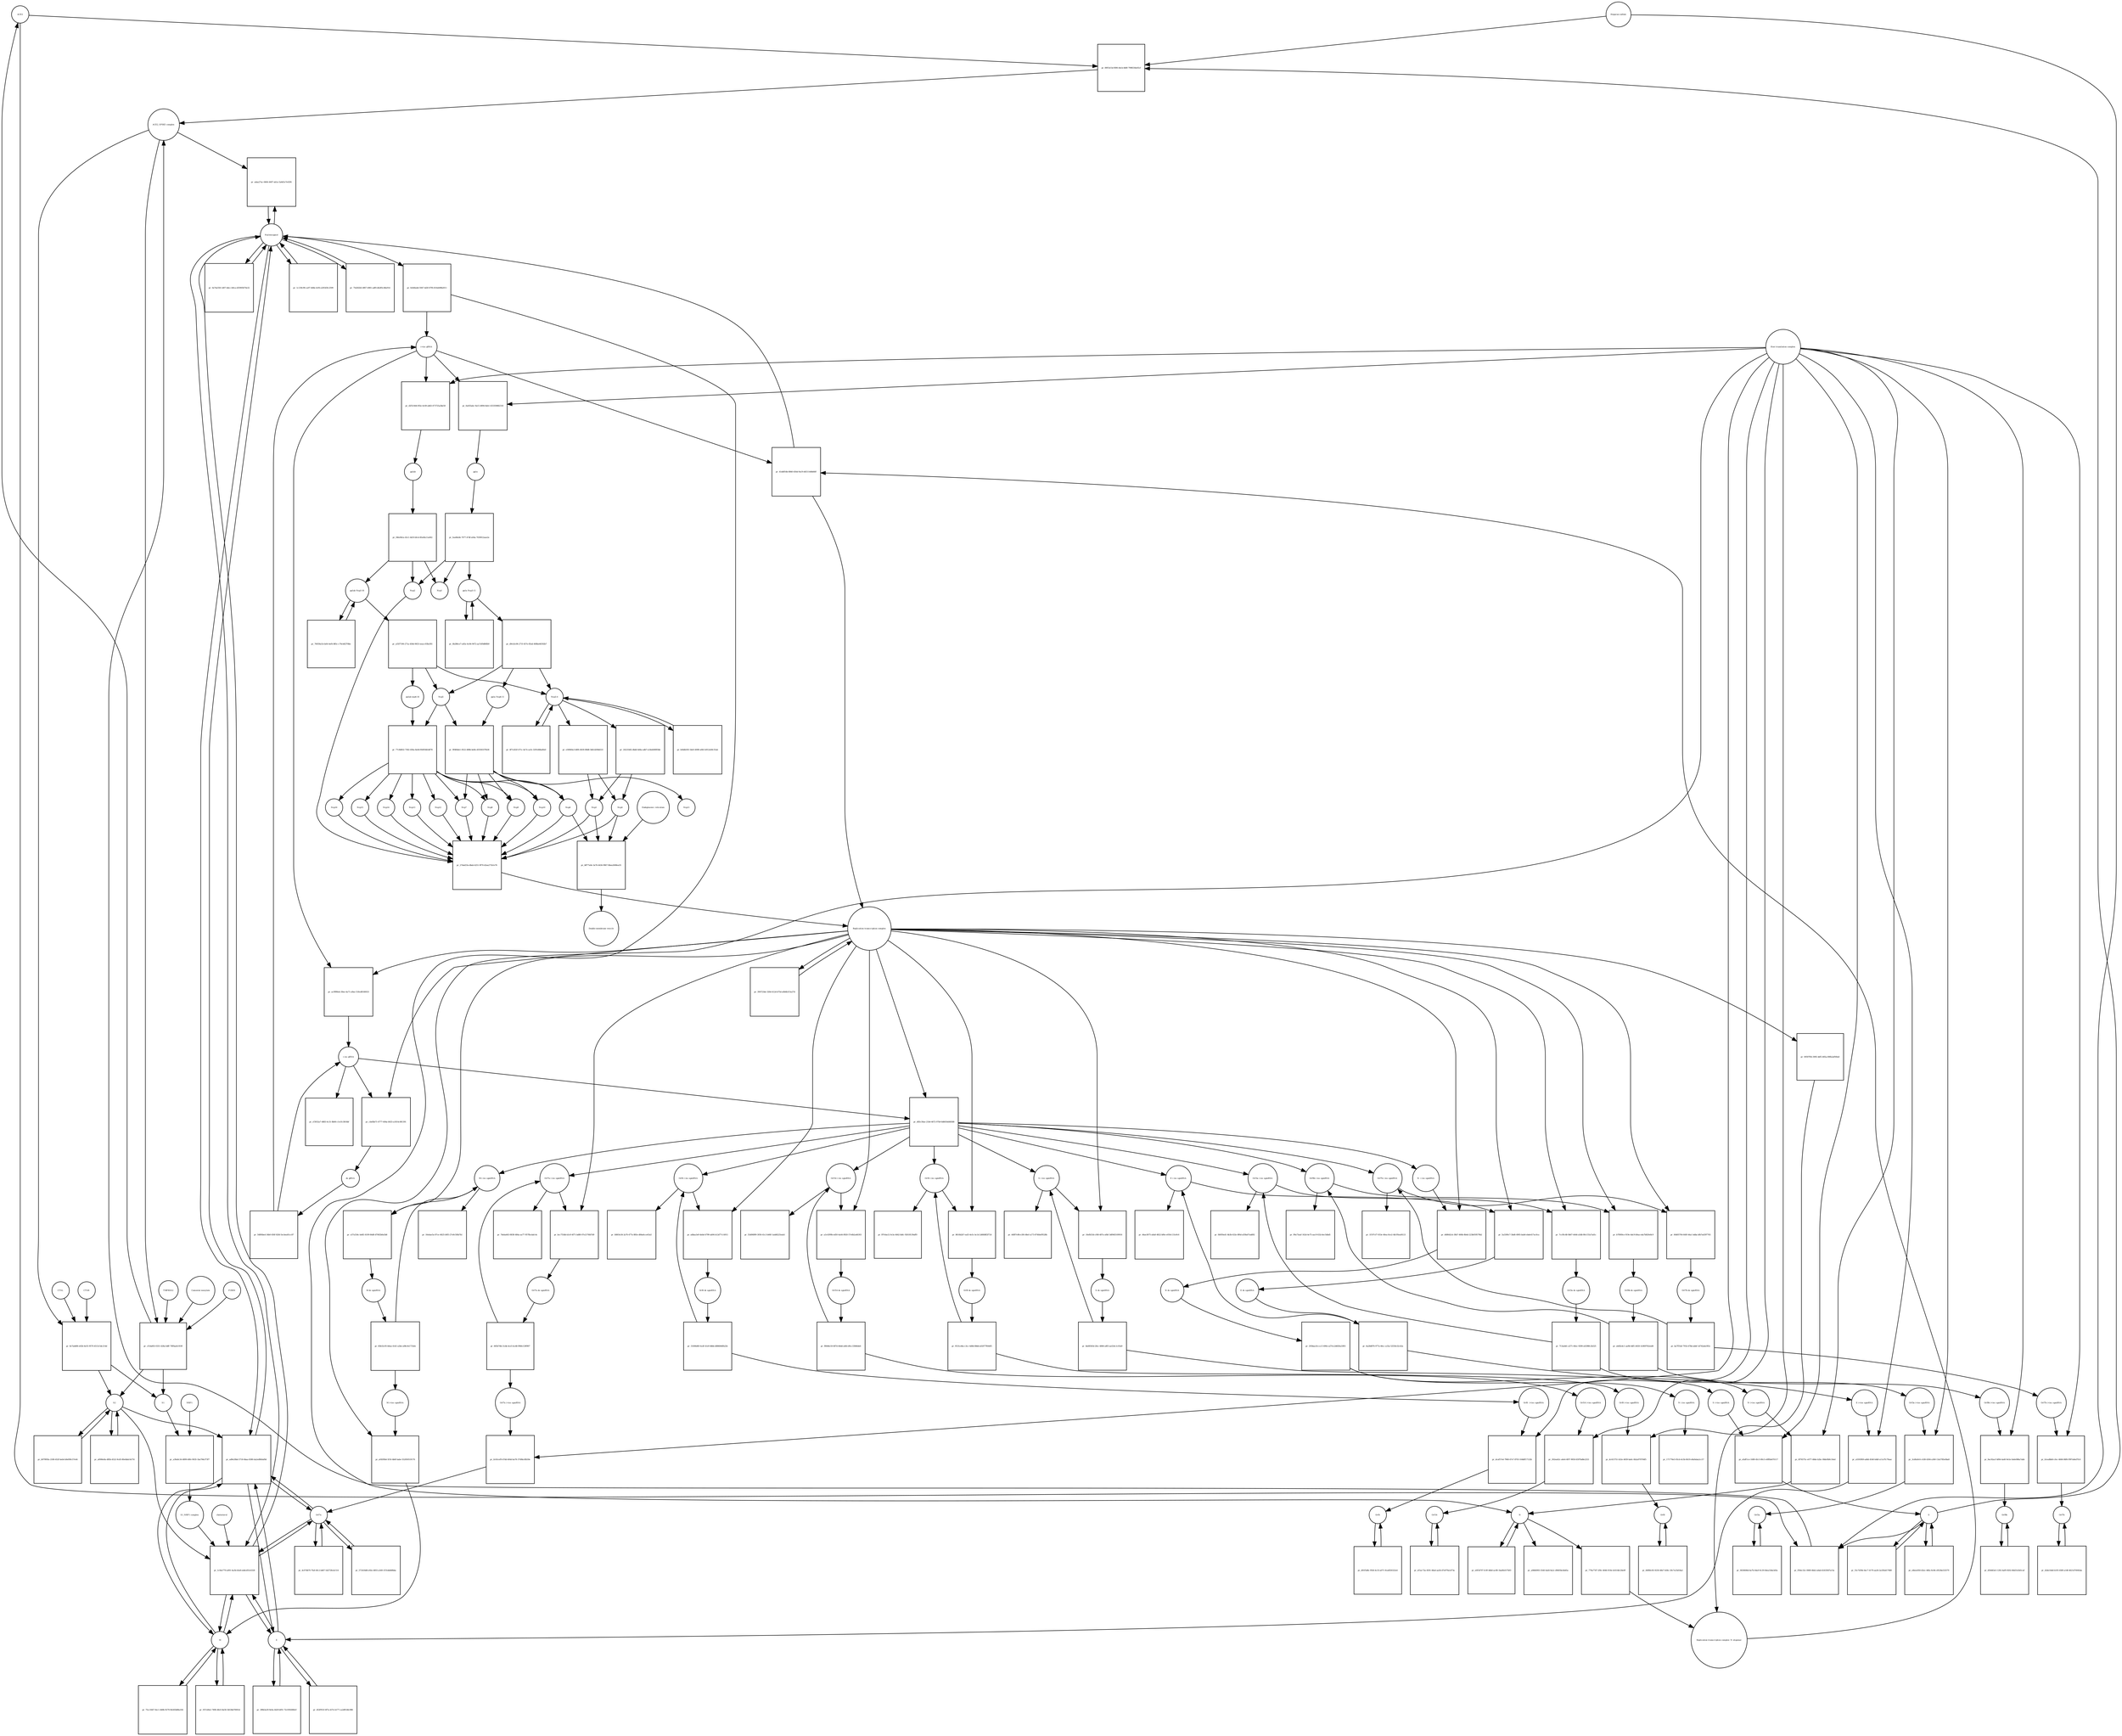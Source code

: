 strict digraph  {
ACE2 [annotation="", bipartite=0, cls=macromolecule, fontsize=4, label=ACE2, shape=circle];
"pr_89f1b15d-f690-44cb-8d0f-7998336e65cf" [annotation="", bipartite=1, cls=process, fontsize=4, label="pr_89f1b15d-f690-44cb-8d0f-7998336e65cf", shape=square];
"ACE2_SPIKE complex" [annotation="", bipartite=0, cls=complex, fontsize=4, label="ACE2_SPIKE complex", shape=circle];
"Heparan sulfate" [annotation="urn_miriam_obo.chebi_CHEBI%3A28815", bipartite=0, cls="simple chemical", fontsize=4, label="Heparan sulfate", shape=circle];
S [annotation=urn_miriam_uniprot_P0DTC2, bipartite=0, cls=macromolecule, fontsize=4, label=S, shape=circle];
Nucleocapsid [annotation="urn_miriam_obo.go_GO%3A0019013", bipartite=0, cls=complex, fontsize=4, label=Nucleocapsid, shape=circle];
"pr_adaa27ac-6464-4407-ab1a-5a6d1e7e43f4" [annotation="", bipartite=1, cls=process, fontsize=4, label="pr_adaa27ac-6464-4407-ab1a-5a6d1e7e43f4", shape=square];
"pr_6e7add06-e02b-4e55-9570-4513c5dc214d" [annotation="", bipartite=1, cls=process, fontsize=4, label="pr_6e7add06-e02b-4e55-9570-4513c5dc214d", shape=square];
S2 [annotation=urn_miriam_interpro_IPR002552, bipartite=0, cls=macromolecule, fontsize=4, label=S2, shape=circle];
CTSB [annotation="", bipartite=0, cls=macromolecule, fontsize=4, label=CTSB, shape=circle];
CTSL [annotation="", bipartite=0, cls=macromolecule, fontsize=4, label=CTSL, shape=circle];
S1 [annotation=urn_miriam_interpro_IPR002551, bipartite=0, cls=macromolecule, fontsize=4, label=S1, shape=circle];
"pr_f59ec32c-0069-4bb2-a0ab-62433fd7a15a" [annotation="", bipartite=1, cls=process, fontsize=4, label="pr_f59ec32c-0069-4bb2-a0ab-62433fd7a15a", shape=square];
"pr_1c9ee770-a091-4a3b-b5e8-eddcd55c6328" [annotation="", bipartite=1, cls=process, fontsize=4, label="pr_1c9ee770-a091-4a3b-b5e8-eddcd55c6328", shape=square];
cholesterol [annotation="urn_miriam_obo.chebi_CHEBI%3A16113", bipartite=0, cls="simple chemical", fontsize=4, label=cholesterol, shape=circle];
"S1_NRP1 complex" [annotation="", bipartite=0, cls=complex, fontsize=4, label="S1_NRP1 complex", shape=circle];
E [annotation=urn_miriam_uniprot_P0DTC4, bipartite=0, cls=macromolecule, fontsize=4, label=E, shape=circle];
M [annotation=urn_miriam_uniprot_P0DTC5, bipartite=0, cls=macromolecule, fontsize=4, label=M, shape=circle];
Orf7a [annotation=urn_miriam_uniprot_P0DTC7, bipartite=0, cls=macromolecule, fontsize=4, label=Orf7a, shape=circle];
"pr_fe646a4d-5947-4d3f-87f6-810eb98b2011" [annotation="", bipartite=1, cls=process, fontsize=4, label="pr_fe646a4d-5947-4d3f-87f6-810eb98b2011", shape=square];
"(+)ss gRNA" [annotation=urn_miriam_refseq_NC_045512, bipartite=0, cls="nucleic acid feature", fontsize=4, label="(+)ss gRNA", shape=circle];
N [annotation=urn_miriam_uniprot_P0DTC9, bipartite=0, cls="macromolecule multimer", fontsize=4, label=N, shape=circle];
"pr_1c139c99-ca97-468e-b1f6-e20545fc2599" [annotation="", bipartite=1, cls=process, fontsize=4, label="pr_1c139c99-ca97-468e-b1f6-e20545fc2599", shape=square];
"pr_75d262b5-8f67-4981-adf0-db285c48a914" [annotation="", bipartite=1, cls=process, fontsize=4, label="pr_75d262b5-8f67-4981-adf0-db285c48a914", shape=square];
"pr_a9666993-5540-4afd-9a2c-d9405bcbb45a" [annotation="", bipartite=1, cls=process, fontsize=4, label="pr_a9666993-5540-4afd-9a2c-d9405bcbb45a", shape=square];
"pr_e0f34707-fc9f-44b0-ac89-1ba0fe017b93" [annotation="", bipartite=1, cls=process, fontsize=4, label="pr_e0f34707-fc9f-44b0-ac89-1ba0fe017b93", shape=square];
"N (+)ss sgmRNA" [annotation=urn_miriam_ncbigene_43740575, bipartite=0, cls="nucleic acid feature", fontsize=4, label="N (+)ss sgmRNA", shape=circle];
"pr_0f76575c-e077-48de-b2bc-08de9b9c16ed" [annotation="", bipartite=1, cls=process, fontsize=4, label="pr_0f76575c-e077-48de-b2bc-08de9b9c16ed", shape=square];
"Host translation complex" [annotation="urn_miriam_obo.go_GO%3A0070992", bipartite=0, cls=complex, fontsize=4, label="Host translation complex", shape=circle];
"pr_0a74a558-1d07-4dcc-b9ca-d35905670e32" [annotation="", bipartite=1, cls=process, fontsize=4, label="pr_0a74a558-1d07-4dcc-b9ca-d35905670e32", shape=square];
"pr_cf1daf63-0331-428a-b4ff-70f9aa0c919f" [annotation="", bipartite=1, cls=process, fontsize=4, label="pr_cf1daf63-0331-428a-b4ff-70f9aa0c919f", shape=square];
FURIN [annotation="", bipartite=0, cls=macromolecule, fontsize=4, label=FURIN, shape=circle];
TMPRSS2 [annotation="", bipartite=0, cls=macromolecule, fontsize=4, label=TMPRSS2, shape=circle];
"Camostat mesylate" [annotation="urn_miriam_pubchem.compound_2536", bipartite=0, cls="simple chemical", fontsize=4, label="Camostat mesylate", shape=circle];
"pr_b97995fa-2180-452f-beb4-b0ef69c57e44" [annotation="", bipartite=1, cls=process, fontsize=4, label="pr_b97995fa-2180-452f-beb4-b0ef69c57e44", shape=square];
"Replication transcription complex_N oligomer" [annotation="", bipartite=0, cls=complex, fontsize=4, label="Replication transcription complex_N oligomer", shape=circle];
"pr_41dd054b-8840-456d-9a19-d4511448d40f" [annotation="", bipartite=1, cls=process, fontsize=4, label="pr_41dd054b-8840-456d-9a19-d4511448d40f", shape=square];
"Replication transcription complex" [annotation="", bipartite=0, cls=complex, fontsize=4, label="Replication transcription complex", shape=circle];
"pr_ad9e20bd-3718-4baa-8380-da2ed9b0af8d" [annotation="", bipartite=1, cls=process, fontsize=4, label="pr_ad9e20bd-3718-4baa-8380-da2ed9b0af8d", shape=square];
"pr_af006e8a-d85b-4522-9cd5-80e4bdc0cf7d" [annotation="", bipartite=1, cls=process, fontsize=4, label="pr_af006e8a-d85b-4522-9cd5-80e4bdc0cf7d", shape=square];
"pp1a Nsp3-11" [annotation=urn_miriam_uniprot_P0DTC1, bipartite=0, cls=macromolecule, fontsize=4, label="pp1a Nsp3-11", shape=circle];
"pr_d9cb3c96-271f-457e-85ed-408be46592b7" [annotation="", bipartite=1, cls=process, fontsize=4, label="pr_d9cb3c96-271f-457e-85ed-408be46592b7", shape=square];
"pp1a Nsp6-11" [annotation=urn_miriam_uniprot_P0DTC1, bipartite=0, cls=macromolecule, fontsize=4, label="pp1a Nsp6-11", shape=circle];
"Nsp3-4" [annotation="urn_miriam_ncbiprotein_YP_009725299|urn_miriam_ncbiprotein_YP_009725300", bipartite=0, cls=macromolecule, fontsize=4, label="Nsp3-4", shape=circle];
Nsp5 [annotation=urn_miriam_ncbiprotein_YP_009725301, bipartite=0, cls="macromolecule multimer", fontsize=4, label=Nsp5, shape=circle];
"Endoplasmic reticulum" [annotation="urn_miriam_obo.go_GO%3A0005783", bipartite=0, cls=complex, fontsize=4, label="Endoplasmic reticulum", shape=circle];
"pr_bff77a0e-3a76-4434-9967-8bea2608ea55" [annotation="", bipartite=1, cls=process, fontsize=4, label="pr_bff77a0e-3a76-4434-9967-8bea2608ea55", shape=square];
"Double-membrane vesicle" [annotation="urn_miriam_obo.go_GO%3A0039718", bipartite=0, cls=complex, fontsize=4, label="Double-membrane vesicle", shape=circle];
Nsp4 [annotation=urn_miriam_ncbiprotein_YP_009725300, bipartite=0, cls=macromolecule, fontsize=4, label=Nsp4, shape=circle];
Nsp3 [annotation=urn_miriam_ncbiprotein_YP_009725299, bipartite=0, cls=macromolecule, fontsize=4, label=Nsp3, shape=circle];
Nsp6 [annotation=urn_miriam_ncbiprotein_YP_009725302, bipartite=0, cls=macromolecule, fontsize=4, label=Nsp6, shape=circle];
"pr_6b286ce7-a45e-4c84-9472-aa7ef0d86fb9" [annotation="", bipartite=1, cls=process, fontsize=4, label="pr_6b286ce7-a45e-4c84-9472-aa7ef0d86fb9", shape=square];
"pr_b44db303-5de0-4008-a0b5-b912eb9c55ab" [annotation="", bipartite=1, cls=process, fontsize=4, label="pr_b44db303-5de0-4008-a0b5-b912eb9c55ab", shape=square];
"pp1ab Nsp3-16" [annotation=urn_miriam_uniprot_P0DTD1, bipartite=0, cls=macromolecule, fontsize=4, label="pp1ab Nsp3-16", shape=circle];
"pr_76059a1b-fa64-4ef4-885c-c76cb827f4bc" [annotation="", bipartite=1, cls=process, fontsize=4, label="pr_76059a1b-fa64-4ef4-885c-c76cb827f4bc", shape=square];
"pr_a55f7196-271a-436d-9653-eeacc93bcf81" [annotation="", bipartite=1, cls=process, fontsize=4, label="pr_a55f7196-271a-436d-9653-eeacc93bcf81", shape=square];
"pp1ab nsp6-16" [annotation=urn_miriam_uniprot_P0DTD1, bipartite=0, cls=macromolecule, fontsize=4, label="pp1ab nsp6-16", shape=circle];
"pr_75cc5647-0ec1-4b9b-9279-0b345b88a104" [annotation="", bipartite=1, cls=process, fontsize=4, label="pr_75cc5647-0ec1-4b9b-9279-0b345b88a104", shape=square];
"pr_3f8b3e29-9e0a-4429-bf01-72c059280b1f" [annotation="", bipartite=1, cls=process, fontsize=4, label="pr_3f8b3e29-9e0a-4429-bf01-72c059280b1f", shape=square];
"pr_e8eee050-d2ec-46fa-9c84-c8528a532579" [annotation="", bipartite=1, cls=process, fontsize=4, label="pr_e8eee050-d2ec-46fa-9c84-c8528a532579", shape=square];
"pr_f47cb9e2-7496-48c0-8a58-3b53bb70001d" [annotation="", bipartite=1, cls=process, fontsize=4, label="pr_f47cb9e2-7496-48c0-8a58-3b53bb70001d", shape=square];
"pr_d52f951f-6f7a-437e-b177-ca2d9146c986" [annotation="", bipartite=1, cls=process, fontsize=4, label="pr_d52f951f-6f7a-437e-b177-ca2d9146c986", shape=square];
"pr_55c7d39e-6ec7-4170-aa26-2a33fa617680" [annotation="", bipartite=1, cls=process, fontsize=4, label="pr_55c7d39e-6ec7-4170-aa26-2a33fa617680", shape=square];
"pr_4c07db70-7fa9-4fc2-b467-5d2728cdc514" [annotation="", bipartite=1, cls=process, fontsize=4, label="pr_4c07db70-7fa9-4fc2-b467-5d2728cdc514", shape=square];
Orf6 [annotation=urn_miriam_uniprot_P0DTC6, bipartite=0, cls=macromolecule, fontsize=4, label=Orf6, shape=circle];
"pr_d91f5d8c-f926-4c33-a071-9ca6f26322e4" [annotation="", bipartite=1, cls=process, fontsize=4, label="pr_d91f5d8c-f926-4c33-a071-9ca6f26322e4", shape=square];
Orf3a [annotation=urn_miriam_uniprot_P0DTC3, bipartite=0, cls=macromolecule, fontsize=4, label=Orf3a, shape=circle];
"pr_0630606d-6a7b-44a9-9c29-64ea33da3d3a" [annotation="", bipartite=1, cls=process, fontsize=4, label="pr_0630606d-6a7b-44a9-9c29-64ea33da3d3a", shape=square];
Orf8 [annotation=urn_miriam_uniprot_P0DTC8, bipartite=0, cls=macromolecule, fontsize=4, label=Orf8, shape=circle];
"pr_66f80c83-9230-48e7-b58c-29c7e25d18a2" [annotation="", bipartite=1, cls=process, fontsize=4, label="pr_66f80c83-9230-48e7-b58c-29c7e25d18a2", shape=square];
Orf9b [annotation=urn_miriam_uniprot_P0DTD2, bipartite=0, cls=macromolecule, fontsize=4, label=Orf9b, shape=circle];
"pr_d50d43e5-1292-4af9-9202-86d31d3d1caf" [annotation="", bipartite=1, cls=process, fontsize=4, label="pr_d50d43e5-1292-4af9-9202-86d31d3d1caf", shape=square];
Orf14 [annotation=urn_miriam_uniprot_P0DTD3, bipartite=0, cls=macromolecule, fontsize=4, label=Orf14, shape=circle];
"pr_ef1ac72a-4591-48a4-aa56-d7e979a1d73a" [annotation="", bipartite=1, cls=process, fontsize=4, label="pr_ef1ac72a-4591-48a4-aa56-d7e979a1d73a", shape=square];
Orf7b [annotation=urn_miriam_uniprot_P0DTD8, bipartite=0, cls=macromolecule, fontsize=4, label=Orf7b, shape=circle];
"pr_d2de16dd-b105-458f-a148-4621d74945da" [annotation="", bipartite=1, cls=process, fontsize=4, label="pr_d2de16dd-b105-458f-a148-4621d74945da", shape=square];
"pr_572418d8-e92e-4855-a549-1f31ddd48bba" [annotation="", bipartite=1, cls=process, fontsize=4, label="pr_572418d8-e92e-4855-a549-1f31ddd48bba", shape=square];
"M (+)ss sgmRNA" [annotation="", bipartite=0, cls="nucleic acid feature", fontsize=4, label="M (+)ss sgmRNA", shape=circle];
"pr_af45f0b4-5f16-4b6f-babe-552050519176" [annotation="", bipartite=1, cls=process, fontsize=4, label="pr_af45f0b4-5f16-4b6f-babe-552050519176", shape=square];
"E (+)ss sgmRNA" [annotation="", bipartite=0, cls="nucleic acid feature", fontsize=4, label="E (+)ss sgmRNA", shape=circle];
"pr_a5593f69-ad6d-4540-b4bf-a11a7fc79aac" [annotation="", bipartite=1, cls=process, fontsize=4, label="pr_a5593f69-ad6d-4540-b4bf-a11a7fc79aac", shape=square];
"S (+)ss sgmRNA" [annotation="", bipartite=0, cls="nucleic acid feature", fontsize=4, label="S (+)ss sgmRNA", shape=circle];
"pr_efaff1ce-1689-45c5-80c5-e0ffbb470117" [annotation="", bipartite=1, cls=process, fontsize=4, label="pr_efaff1ce-1689-45c5-80c5-e0ffbb470117", shape=square];
"Orf7a (+)ss sgmRNA" [annotation="", bipartite=0, cls="nucleic acid feature", fontsize=4, label="Orf7a (+)ss sgmRNA", shape=circle];
"pr_b145cef9-47dd-404d-ba78-3749bc6fb59e" [annotation="", bipartite=1, cls=process, fontsize=4, label="pr_b145cef9-47dd-404d-ba78-3749bc6fb59e", shape=square];
"Orf6  (+)ss sgmRNA" [annotation="", bipartite=0, cls="nucleic acid feature", fontsize=4, label="Orf6  (+)ss sgmRNA", shape=circle];
"pr_dcaf57e4-7968-47e7-8703-164bff17132b" [annotation="", bipartite=1, cls=process, fontsize=4, label="pr_dcaf57e4-7968-47e7-8703-164bff17132b", shape=square];
"Orf3a (+)ss sgmRNA" [annotation="", bipartite=0, cls="nucleic acid feature", fontsize=4, label="Orf3a (+)ss sgmRNA", shape=circle];
"pr_3cd0a9c6-c438-4304-a360-13a5785e0ba8" [annotation="", bipartite=1, cls=process, fontsize=4, label="pr_3cd0a9c6-c438-4304-a360-13a5785e0ba8", shape=square];
"Orf8 (+)ss sgmRNA" [annotation="", bipartite=0, cls="nucleic acid feature", fontsize=4, label="Orf8 (+)ss sgmRNA", shape=circle];
"pr_dc415751-b32e-4659-ba6c-6b2a970704f5" [annotation="", bipartite=1, cls=process, fontsize=4, label="pr_dc415751-b32e-4659-ba6c-6b2a970704f5", shape=square];
"Orf9b (+)ss sgmRNA" [annotation="", bipartite=0, cls="nucleic acid feature", fontsize=4, label="Orf9b (+)ss sgmRNA", shape=circle];
"pr_9ac92acf-bf84-4a40-9e5e-0a6e086a7abb" [annotation="", bipartite=1, cls=process, fontsize=4, label="pr_9ac92acf-bf84-4a40-9e5e-0a6e086a7abb", shape=square];
"Orf14 (+)ss sgmRNA" [annotation="", bipartite=0, cls="nucleic acid feature", fontsize=4, label="Orf14 (+)ss sgmRNA", shape=circle];
"pr_302ea62c-a6e4-4f07-9050-6597bd8e2253" [annotation="", bipartite=1, cls=process, fontsize=4, label="pr_302ea62c-a6e4-4f07-9050-6597bd8e2253", shape=square];
"Orf7b (+)ss sgmRNA" [annotation="", bipartite=0, cls="nucleic acid feature", fontsize=4, label="Orf7b (+)ss sgmRNA", shape=circle];
"pr_b1ea8bb0-cfec-4666-86f6-f997a8ed7fc6" [annotation="", bipartite=1, cls=process, fontsize=4, label="pr_b1ea8bb0-cfec-4666-86f6-f997a8ed7fc6", shape=square];
"(-)ss gRNA" [annotation=urn_miriam_refseq_NC_045512, bipartite=0, cls="nucleic acid feature", fontsize=4, label="(-)ss gRNA", shape=circle];
"pr_cf3032a7-4883-4c31-8b06-c1e1fc3816bf" [annotation="", bipartite=1, cls=process, fontsize=4, label="pr_cf3032a7-4883-4c31-8b06-c1e1fc3816bf", shape=square];
"pr_779a77d7-2f9c-4046-919e-b1614b126e9f" [annotation="", bipartite=1, cls=process, fontsize=4, label="pr_779a77d7-2f9c-4046-919e-b1614b126e9f", shape=square];
"pr_ac9996eb-30ee-4a71-a9ae-518cd8160033" [annotation="", bipartite=1, cls=process, fontsize=4, label="pr_ac9996eb-30ee-4a71-a9ae-518cd8160033", shape=square];
"M (-)ss sgmRNA" [annotation=urn_miriam_ncbigene_43740571, bipartite=0, cls="nucleic acid feature", fontsize=4, label="M (-)ss sgmRNA", shape=circle];
"pr_16ebae5a-87ce-4625-b9f3-27e9c5f4b7b1" [annotation="", bipartite=1, cls=process, fontsize=4, label="pr_16ebae5a-87ce-4625-b9f3-27e9c5f4b7b1", shape=square];
"E (-)ss sgmRNA" [annotation=urn_miriam_ncbigene_43740570, bipartite=0, cls="nucleic acid feature", fontsize=4, label="E (-)ss sgmRNA", shape=circle];
"pr_44ae3675-a8a8-4822-bf6e-e050c131e9c6" [annotation="", bipartite=1, cls=process, fontsize=4, label="pr_44ae3675-a8a8-4822-bf6e-e050c131e9c6", shape=square];
"S (-)ss sgmRNA" [annotation="", bipartite=0, cls="nucleic acid feature", fontsize=4, label="S (-)ss sgmRNA", shape=circle];
"pr_44f87e9b-e3f4-48ef-a173-874fdef9528b" [annotation="", bipartite=1, cls=process, fontsize=4, label="pr_44f87e9b-e3f4-48ef-a173-874fdef9528b", shape=square];
"Orf7a (-)ss sgmRNA" [annotation="", bipartite=0, cls="nucleic acid feature", fontsize=4, label="Orf7a (-)ss sgmRNA", shape=circle];
"pr_7deba463-8838-484a-aa77-957fbcdafc4c" [annotation="", bipartite=1, cls=process, fontsize=4, label="pr_7deba463-8838-484a-aa77-957fbcdafc4c", shape=square];
"Orf6 (-)ss sgmRNA" [annotation="", bipartite=0, cls="nucleic acid feature", fontsize=4, label="Orf6 (-)ss sgmRNA", shape=circle];
"pr_fd603e34-2a76-477a-885e-d84a6cce63a5" [annotation="", bipartite=1, cls=process, fontsize=4, label="pr_fd603e34-2a76-477a-885e-d84a6cce63a5", shape=square];
"Orf3a (-)ss sgmRNA" [annotation="", bipartite=0, cls="nucleic acid feature", fontsize=4, label="Orf3a (-)ss sgmRNA", shape=circle];
"pr_0b959a41-4b3b-432e-8f6d-af38a07add92" [annotation="", bipartite=1, cls=process, fontsize=4, label="pr_0b959a41-4b3b-432e-8f6d-af38a07add92", shape=square];
"Orf8 (-)ss sgmRNA" [annotation="", bipartite=0, cls="nucleic acid feature", fontsize=4, label="Orf8 (-)ss sgmRNA", shape=circle];
"pr_f97eba12-fe3a-4642-bbfc-92618139aff0" [annotation="", bipartite=1, cls=process, fontsize=4, label="pr_f97eba12-fe3a-4642-bbfc-92618139aff0", shape=square];
"Orf9b (-)ss sgmRNA" [annotation="", bipartite=0, cls="nucleic acid feature", fontsize=4, label="Orf9b (-)ss sgmRNA", shape=circle];
"pr_99a73aaf-162d-4e75-aac9-632c4ec5dbd5" [annotation="", bipartite=1, cls=process, fontsize=4, label="pr_99a73aaf-162d-4e75-aac9-632c4ec5dbd5", shape=square];
"Orf14 (-)ss sgmRNA" [annotation="", bipartite=0, cls="nucleic acid feature", fontsize=4, label="Orf14 (-)ss sgmRNA", shape=circle];
"pr_55d06899-3056-41c3-b66f-1add6225eab1" [annotation="", bipartite=1, cls=process, fontsize=4, label="pr_55d06899-3056-41c3-b66f-1add6225eab1", shape=square];
"Orf7b (-)ss sgmRNA" [annotation="", bipartite=0, cls="nucleic acid feature", fontsize=4, label="Orf7b (-)ss sgmRNA", shape=circle];
"pr_1f197cf7-053e-40ea-8ce2-4b195eaf4121" [annotation="", bipartite=1, cls=process, fontsize=4, label="pr_1f197cf7-053e-40ea-8ce2-4b195eaf4121", shape=square];
"pr_cbefbb71-6777-404a-b925-a1814c081391" [annotation="", bipartite=1, cls=process, fontsize=4, label="pr_cbefbb71-6777-404a-b925-a1814c081391", shape=square];
"ds gRNA" [annotation=urn_miriam_refseq_NC_045512, bipartite=0, cls="nucleic acid feature", fontsize=4, label="ds gRNA", shape=circle];
"pr_e37a534c-bd45-4109-84d8-d7f4f2b0a5b8" [annotation="", bipartite=1, cls=process, fontsize=4, label="pr_e37a534c-bd45-4109-84d8-d7f4f2b0a5b8", shape=square];
"M ds sgmRNA" [annotation="", bipartite=0, cls="nucleic acid feature", fontsize=4, label="M ds sgmRNA", shape=circle];
"pr_5a3300c7-3bd6-4905-bab6-ebde417ac0ca" [annotation="", bipartite=1, cls=process, fontsize=4, label="pr_5a3300c7-3bd6-4905-bab6-ebde417ac0ca", shape=square];
"E ds sgmRNA" [annotation="", bipartite=0, cls="nucleic acid feature", fontsize=4, label="E ds sgmRNA", shape=circle];
"pr_16efb53d-cf48-487a-a0bf-3d09d5169016" [annotation="", bipartite=1, cls=process, fontsize=4, label="pr_16efb53d-cf48-487a-a0bf-3d09d5169016", shape=square];
"S ds sgmRNA" [annotation="", bipartite=0, cls="nucleic acid feature", fontsize=4, label="S ds sgmRNA", shape=circle];
"pr_bcc755db-b3c9-4f71-bd80-07e2176fd7d9" [annotation="", bipartite=1, cls=process, fontsize=4, label="pr_bcc755db-b3c9-4f71-bd80-07e2176fd7d9", shape=square];
"Orf7a ds sgmRNA" [annotation="", bipartite=0, cls="nucleic acid feature", fontsize=4, label="Orf7a ds sgmRNA", shape=circle];
"pr_adbaa3e9-debd-4799-ab94-b12d77c14911" [annotation="", bipartite=1, cls=process, fontsize=4, label="pr_adbaa3e9-debd-4799-ab94-b12d77c14911", shape=square];
"Orf6 ds sgmRNA" [annotation="", bipartite=0, cls="nucleic acid feature", fontsize=4, label="Orf6 ds sgmRNA", shape=circle];
"pr_7ccf0c48-0b67-4444-a5db-80c155a7ad1c" [annotation="", bipartite=1, cls=process, fontsize=4, label="pr_7ccf0c48-0b67-4444-a5db-80c155a7ad1c", shape=square];
"Orf3a ds sgmRNA" [annotation="", bipartite=0, cls="nucleic acid feature", fontsize=4, label="Orf3a ds sgmRNA", shape=circle];
"pr_8616b2b7-eaf3-4e5c-bc1d-2d6fd8f2f724" [annotation="", bipartite=1, cls=process, fontsize=4, label="pr_8616b2b7-eaf3-4e5c-bc1d-2d6fd8f2f724", shape=square];
"Orf8 ds sgmRNA" [annotation="", bipartite=0, cls="nucleic acid feature", fontsize=4, label="Orf8 ds sgmRNA", shape=circle];
"pr_b7f069ce-919e-4dc9-b9aa-eda7b820e8c9" [annotation="", bipartite=1, cls=process, fontsize=4, label="pr_b7f069ce-919e-4dc9-b9aa-eda7b820e8c9", shape=square];
"Orf9b ds sgmRNA" [annotation="", bipartite=0, cls="nucleic acid feature", fontsize=4, label="Orf9b ds sgmRNA", shape=circle];
"pr_a3c4399b-ed50-4a44-8920-57e6b2a46303" [annotation="", bipartite=1, cls=process, fontsize=4, label="pr_a3c4399b-ed50-4a44-8920-57e6b2a46303", shape=square];
"Orf14 ds sgmRNA" [annotation="", bipartite=0, cls="nucleic acid feature", fontsize=4, label="Orf14 ds sgmRNA", shape=circle];
"pr_60d05704-640f-44a1-bdba-bfb7ad397765" [annotation="", bipartite=1, cls=process, fontsize=4, label="pr_60d05704-640f-44a1-bdba-bfb7ad397765", shape=square];
"Orf7b ds sgmRNA" [annotation="", bipartite=0, cls="nucleic acid feature", fontsize=4, label="Orf7b ds sgmRNA", shape=circle];
"pr_548f4bed-34b0-456f-82fd-5ecbea81cc87" [annotation="", bipartite=1, cls=process, fontsize=4, label="pr_548f4bed-34b0-456f-82fd-5ecbea81cc87", shape=square];
"pr_83b32c05-b6aa-41d1-a2be-a08c0e1733eb" [annotation="", bipartite=1, cls=process, fontsize=4, label="pr_83b32c05-b6aa-41d1-a2be-a08c0e1733eb", shape=square];
"pr_6a28d876-977a-46cc-a33a-5255fe32c42a" [annotation="", bipartite=1, cls=process, fontsize=4, label="pr_6a28d876-977a-46cc-a33a-5255fe32c42a", shape=square];
"pr_8a68545d-2fec-4866-a8f3-aa524c1c03a9" [annotation="", bipartite=1, cls=process, fontsize=4, label="pr_8a68545d-2fec-4866-a8f3-aa524c1c03a9", shape=square];
"pr_665b74fa-5cbb-4ce5-bc48-f96fe129f907" [annotation="", bipartite=1, cls=process, fontsize=4, label="pr_665b74fa-5cbb-4ce5-bc48-f96fe129f907", shape=square];
"pr_31606d60-4cdf-41e9-8dbb-d886846fb22b" [annotation="", bipartite=1, cls=process, fontsize=4, label="pr_31606d60-4cdf-41e9-8dbb-d886846fb22b", shape=square];
"pr_713aebfc-a571-40ec-9290-a0298fc2b325" [annotation="", bipartite=1, cls=process, fontsize=4, label="pr_713aebfc-a571-40ec-9290-a0298fc2b325", shape=square];
"pr_9531cd4a-c3cc-4d8d-88dd-a02077f644f5" [annotation="", bipartite=1, cls=process, fontsize=4, label="pr_9531cd4a-c3cc-4d8d-88dd-a02077f644f5", shape=square];
"pr_a6d5e4c1-aa9b-4df1-b920-3c869762eed0" [annotation="", bipartite=1, cls=process, fontsize=4, label="pr_a6d5e4c1-aa9b-4df1-b920-3c869762eed0", shape=square];
"pr_f8646e18-687d-46dd-a4fd-d9cc33846de6" [annotation="", bipartite=1, cls=process, fontsize=4, label="pr_f8646e18-687d-46dd-a4fd-d9cc33846de6", shape=square];
"pr_ba7f55af-791b-47bb-abbf-1d742abcf65c" [annotation="", bipartite=1, cls=process, fontsize=4, label="pr_ba7f55af-791b-47bb-abbf-1d742abcf65c", shape=square];
"N  (-)ss sgmRNA" [annotation=urn_miriam_ncbigene_43740575, bipartite=0, cls="nucleic acid feature", fontsize=4, label="N  (-)ss sgmRNA", shape=circle];
"pr_d480d2cb-36b7-466b-8b4d-223b059579b2" [annotation="", bipartite=1, cls=process, fontsize=4, label="pr_d480d2cb-36b7-466b-8b4d-223b059579b2", shape=square];
"N ds sgmRNA" [annotation="", bipartite=0, cls="nucleic acid feature", fontsize=4, label="N ds sgmRNA", shape=circle];
"pr_293baa1b-ccc5-490e-a27d-a3d63fa23f01" [annotation="", bipartite=1, cls=process, fontsize=4, label="pr_293baa1b-ccc5-490e-a27d-a3d63fa23f01", shape=square];
"N (-)ss sgmRNA" [annotation="", bipartite=0, cls="nucleic acid feature", fontsize=4, label="N (-)ss sgmRNA", shape=circle];
pp1ab [annotation=urn_miriam_uniprot_P0DTD1, bipartite=0, cls=macromolecule, fontsize=4, label=pp1ab, shape=circle];
"pr_f46e9b1a-43c1-4d19-bfcd-85e4fa11a062" [annotation="", bipartite=1, cls=process, fontsize=4, label="pr_f46e9b1a-43c1-4d19-bfcd-85e4fa11a062", shape=square];
Nsp2 [annotation=urn_miriam_ncbiprotein_YP_009725298, bipartite=0, cls=macromolecule, fontsize=4, label=Nsp2, shape=circle];
Nsp1 [annotation=urn_miriam_ncbiprotein_YP_009725297, bipartite=0, cls=macromolecule, fontsize=4, label=Nsp1, shape=circle];
pp1a [annotation=urn_miriam_uniprot_P0DTC1, bipartite=0, cls=macromolecule, fontsize=4, label=pp1a, shape=circle];
"pr_faa48a9e-7077-47df-a04a-7039912aae2e" [annotation="", bipartite=1, cls=process, fontsize=4, label="pr_faa48a9e-7077-47df-a04a-7039912aae2e", shape=square];
"pr_4f7cd32f-471c-4e7e-acfe-3291d48ad0e0" [annotation="", bipartite=1, cls=process, fontsize=4, label="pr_4f7cd32f-471c-4e7e-acfe-3291d48ad0e0", shape=square];
"pr_24221b82-dbdd-4d4a-adb7-e24eb06f85bb" [annotation="", bipartite=1, cls=process, fontsize=4, label="pr_24221b82-dbdd-4d4a-adb7-e24eb06f85bb", shape=square];
"pr_e50840a3-b8f4-4630-88d8-5db1d20bb533" [annotation="", bipartite=1, cls=process, fontsize=4, label="pr_e50840a3-b8f4-4630-88d8-5db1d20bb533", shape=square];
"pr_9f484de1-0522-486b-be8e-d5558337fb36" [annotation="", bipartite=1, cls=process, fontsize=4, label="pr_9f484de1-0522-486b-be8e-d5558337fb36", shape=square];
Nsp7 [annotation=urn_miriam_ncbiprotein_YP_009725303, bipartite=0, cls=macromolecule, fontsize=4, label=Nsp7, shape=circle];
Nsp8 [annotation=urn_miriam_ncbiprotein_YP_009725304, bipartite=0, cls=macromolecule, fontsize=4, label=Nsp8, shape=circle];
Nsp9 [annotation=urn_miriam_ncbiprotein_YP_009725305, bipartite=0, cls=macromolecule, fontsize=4, label=Nsp9, shape=circle];
Nsp10 [annotation=urn_miriam_ncbiprotein_YP_009725306, bipartite=0, cls=macromolecule, fontsize=4, label=Nsp10, shape=circle];
Nsp11 [annotation=urn_miriam_ncbiprotein_YP_009725312, bipartite=0, cls=macromolecule, fontsize=4, label=Nsp11, shape=circle];
"pr_77c8d832-7582-456a-8a0d-f64954b5df78" [annotation="", bipartite=1, cls=process, fontsize=4, label="pr_77c8d832-7582-456a-8a0d-f64954b5df78", shape=square];
Nsp13 [annotation=urn_miriam_ncbiprotein_YP_009725308, bipartite=0, cls=macromolecule, fontsize=4, label=Nsp13, shape=circle];
Nsp12 [annotation=urn_miriam_ncbiprotein_YP_009725307, bipartite=0, cls=macromolecule, fontsize=4, label=Nsp12, shape=circle];
Nsp16 [annotation=urn_miriam_ncbiprotein_YP_009725311, bipartite=0, cls=macromolecule, fontsize=4, label=Nsp16, shape=circle];
Nsp15 [annotation=urn_miriam_ncbiprotein_YP_009725310, bipartite=0, cls=macromolecule, fontsize=4, label=Nsp15, shape=circle];
Nsp14 [annotation=urn_miriam_ncbiprotein_YP_009725309, bipartite=0, cls=macromolecule, fontsize=4, label=Nsp14, shape=circle];
"pr_27dad33a-dbab-4251-9f70-d2aa271b1e76" [annotation="", bipartite=1, cls=process, fontsize=4, label="pr_27dad33a-dbab-4251-9f70-d2aa271b1e76", shape=square];
"pr_0a455abc-9a15-4894-8eb1-433359882318" [annotation="", bipartite=1, cls=process, fontsize=4, label="pr_0a455abc-9a15-4894-8eb1-433359882318", shape=square];
"pr_d2f3c9d4-f65e-4c69-a8d3-473725a3be50" [annotation="", bipartite=1, cls=process, fontsize=4, label="pr_d2f3c9d4-f65e-4c69-a8d3-473725a3be50", shape=square];
"pr_171776e5-05cb-4c5b-8419-e8a9aba2cc57" [annotation="", bipartite=1, cls=process, fontsize=4, label="pr_171776e5-05cb-4c5b-8419-e8a9aba2cc57", shape=square];
"pr_394723de-320d-412d-b75d-a0b6b315a27d" [annotation="", bipartite=1, cls=process, fontsize=4, label="pr_394723de-320d-412d-b75d-a0b6b315a27d", shape=square];
"pr_09597ffd-3995-4df5-805a-89fb2aff49a8" [annotation="", bipartite=1, cls=process, fontsize=4, label="pr_09597ffd-3995-4df5-805a-89fb2aff49a8", shape=square];
"pr_d83c30ae-21b6-4672-97b9-8d6656d48588" [annotation="", bipartite=1, cls=process, fontsize=4, label="pr_d83c30ae-21b6-4672-97b9-8d6656d48588", shape=square];
"pr_a39a8c34-4899-40fe-9035-1ba794cf73f7" [annotation="", bipartite=1, cls=process, fontsize=4, label="pr_a39a8c34-4899-40fe-9035-1ba794cf73f7", shape=square];
NRP1 [annotation="", bipartite=0, cls=macromolecule, fontsize=4, label=NRP1, shape=circle];
ACE2 -> "pr_89f1b15d-f690-44cb-8d0f-7998336e65cf"  [annotation="", interaction_type=consumption];
ACE2 -> "pr_f59ec32c-0069-4bb2-a0ab-62433fd7a15a"  [annotation="", interaction_type=consumption];
"pr_89f1b15d-f690-44cb-8d0f-7998336e65cf" -> "ACE2_SPIKE complex"  [annotation="", interaction_type=production];
"ACE2_SPIKE complex" -> "pr_adaa27ac-6464-4407-ab1a-5a6d1e7e43f4"  [annotation="urn_miriam_pubmed_32142651|urn_miriam_pubmed_32094589|urn_miriam_taxonomy_2697049", interaction_type=stimulation];
"ACE2_SPIKE complex" -> "pr_6e7add06-e02b-4e55-9570-4513c5dc214d"  [annotation="", interaction_type=consumption];
"ACE2_SPIKE complex" -> "pr_cf1daf63-0331-428a-b4ff-70f9aa0c919f"  [annotation="", interaction_type=consumption];
"Heparan sulfate" -> "pr_89f1b15d-f690-44cb-8d0f-7998336e65cf"  [annotation="urn_miriam_pubmed_32142651|urn_miriam_pubmed_32094589|urn_miriam_taxonomy_2697049|urn_miriam_pubmed_32970989", interaction_type=stimulation];
"Heparan sulfate" -> "pr_f59ec32c-0069-4bb2-a0ab-62433fd7a15a"  [annotation="urn_miriam_pubmed_32142651|urn_miriam_pubmed_32094589|urn_miriam_taxonomy_2697049|urn_miriam_pubmed_32155444|urn_miriam_pubmed_32970989", interaction_type=stimulation];
S -> "pr_89f1b15d-f690-44cb-8d0f-7998336e65cf"  [annotation="", interaction_type=consumption];
S -> "pr_f59ec32c-0069-4bb2-a0ab-62433fd7a15a"  [annotation="", interaction_type=consumption];
S -> "pr_e8eee050-d2ec-46fa-9c84-c8528a532579"  [annotation="", interaction_type=consumption];
S -> "pr_55c7d39e-6ec7-4170-aa26-2a33fa617680"  [annotation="", interaction_type=consumption];
Nucleocapsid -> "pr_adaa27ac-6464-4407-ab1a-5a6d1e7e43f4"  [annotation="", interaction_type=consumption];
Nucleocapsid -> "pr_1c9ee770-a091-4a3b-b5e8-eddcd55c6328"  [annotation="", interaction_type=consumption];
Nucleocapsid -> "pr_fe646a4d-5947-4d3f-87f6-810eb98b2011"  [annotation="", interaction_type=consumption];
Nucleocapsid -> "pr_1c139c99-ca97-468e-b1f6-e20545fc2599"  [annotation="", interaction_type=consumption];
Nucleocapsid -> "pr_75d262b5-8f67-4981-adf0-db285c48a914"  [annotation="", interaction_type=consumption];
Nucleocapsid -> "pr_0a74a558-1d07-4dcc-b9ca-d35905670e32"  [annotation="", interaction_type=consumption];
Nucleocapsid -> "pr_ad9e20bd-3718-4baa-8380-da2ed9b0af8d"  [annotation="", interaction_type=consumption];
"pr_adaa27ac-6464-4407-ab1a-5a6d1e7e43f4" -> Nucleocapsid  [annotation="", interaction_type=production];
"pr_6e7add06-e02b-4e55-9570-4513c5dc214d" -> S2  [annotation="", interaction_type=production];
"pr_6e7add06-e02b-4e55-9570-4513c5dc214d" -> S1  [annotation="", interaction_type=production];
S2 -> "pr_1c9ee770-a091-4a3b-b5e8-eddcd55c6328"  [annotation="urn_miriam_pubmed_32142651|urn_miriam_pubmed_32094589|urn_miriam_pubmed_32047258|urn_miriam_taxonomy_2697049|urn_miriam_pubmed_32944968", interaction_type=stimulation];
S2 -> "pr_b97995fa-2180-452f-beb4-b0ef69c57e44"  [annotation="", interaction_type=consumption];
S2 -> "pr_ad9e20bd-3718-4baa-8380-da2ed9b0af8d"  [annotation="urn_miriam_pubmed_32142651|urn_miriam_pubmed_32047258|urn_miriam_taxonomy_2697049", interaction_type=stimulation];
S2 -> "pr_af006e8a-d85b-4522-9cd5-80e4bdc0cf7d"  [annotation="", interaction_type=consumption];
CTSB -> "pr_6e7add06-e02b-4e55-9570-4513c5dc214d"  [annotation="urn_miriam_pubmed_32142651|urn_miriam_taxonomy_2697049", interaction_type=catalysis];
CTSL -> "pr_6e7add06-e02b-4e55-9570-4513c5dc214d"  [annotation="urn_miriam_pubmed_32142651|urn_miriam_taxonomy_2697049", interaction_type=catalysis];
S1 -> "pr_a39a8c34-4899-40fe-9035-1ba794cf73f7"  [annotation="", interaction_type=consumption];
"pr_f59ec32c-0069-4bb2-a0ab-62433fd7a15a" -> "ACE2_SPIKE complex"  [annotation="", interaction_type=production];
"pr_1c9ee770-a091-4a3b-b5e8-eddcd55c6328" -> Nucleocapsid  [annotation="", interaction_type=production];
"pr_1c9ee770-a091-4a3b-b5e8-eddcd55c6328" -> E  [annotation="", interaction_type=production];
"pr_1c9ee770-a091-4a3b-b5e8-eddcd55c6328" -> M  [annotation="", interaction_type=production];
"pr_1c9ee770-a091-4a3b-b5e8-eddcd55c6328" -> Orf7a  [annotation="", interaction_type=production];
cholesterol -> "pr_1c9ee770-a091-4a3b-b5e8-eddcd55c6328"  [annotation="urn_miriam_pubmed_32142651|urn_miriam_pubmed_32094589|urn_miriam_pubmed_32047258|urn_miriam_taxonomy_2697049|urn_miriam_pubmed_32944968", interaction_type=stimulation];
"S1_NRP1 complex" -> "pr_1c9ee770-a091-4a3b-b5e8-eddcd55c6328"  [annotation="urn_miriam_pubmed_32142651|urn_miriam_pubmed_32094589|urn_miriam_pubmed_32047258|urn_miriam_taxonomy_2697049|urn_miriam_pubmed_32944968", interaction_type=stimulation];
E -> "pr_1c9ee770-a091-4a3b-b5e8-eddcd55c6328"  [annotation="", interaction_type=consumption];
E -> "pr_ad9e20bd-3718-4baa-8380-da2ed9b0af8d"  [annotation="", interaction_type=consumption];
E -> "pr_3f8b3e29-9e0a-4429-bf01-72c059280b1f"  [annotation="", interaction_type=consumption];
E -> "pr_d52f951f-6f7a-437e-b177-ca2d9146c986"  [annotation="", interaction_type=consumption];
M -> "pr_1c9ee770-a091-4a3b-b5e8-eddcd55c6328"  [annotation="", interaction_type=consumption];
M -> "pr_ad9e20bd-3718-4baa-8380-da2ed9b0af8d"  [annotation="", interaction_type=consumption];
M -> "pr_75cc5647-0ec1-4b9b-9279-0b345b88a104"  [annotation="", interaction_type=consumption];
M -> "pr_f47cb9e2-7496-48c0-8a58-3b53bb70001d"  [annotation="", interaction_type=consumption];
Orf7a -> "pr_1c9ee770-a091-4a3b-b5e8-eddcd55c6328"  [annotation="", interaction_type=consumption];
Orf7a -> "pr_ad9e20bd-3718-4baa-8380-da2ed9b0af8d"  [annotation="", interaction_type=consumption];
Orf7a -> "pr_4c07db70-7fa9-4fc2-b467-5d2728cdc514"  [annotation="", interaction_type=consumption];
Orf7a -> "pr_572418d8-e92e-4855-a549-1f31ddd48bba"  [annotation="", interaction_type=consumption];
"pr_fe646a4d-5947-4d3f-87f6-810eb98b2011" -> "(+)ss gRNA"  [annotation="", interaction_type=production];
"pr_fe646a4d-5947-4d3f-87f6-810eb98b2011" -> N  [annotation="", interaction_type=production];
"(+)ss gRNA" -> "pr_41dd054b-8840-456d-9a19-d4511448d40f"  [annotation="", interaction_type=consumption];
"(+)ss gRNA" -> "pr_ac9996eb-30ee-4a71-a9ae-518cd8160033"  [annotation="", interaction_type=consumption];
"(+)ss gRNA" -> "pr_0a455abc-9a15-4894-8eb1-433359882318"  [annotation="", interaction_type=consumption];
"(+)ss gRNA" -> "pr_d2f3c9d4-f65e-4c69-a8d3-473725a3be50"  [annotation="", interaction_type=consumption];
N -> "pr_a9666993-5540-4afd-9a2c-d9405bcbb45a"  [annotation="", interaction_type=consumption];
N -> "pr_e0f34707-fc9f-44b0-ac89-1ba0fe017b93"  [annotation="", interaction_type=consumption];
N -> "pr_779a77d7-2f9c-4046-919e-b1614b126e9f"  [annotation="", interaction_type=consumption];
"pr_1c139c99-ca97-468e-b1f6-e20545fc2599" -> Nucleocapsid  [annotation="", interaction_type=production];
"pr_75d262b5-8f67-4981-adf0-db285c48a914" -> Nucleocapsid  [annotation="", interaction_type=production];
"pr_e0f34707-fc9f-44b0-ac89-1ba0fe017b93" -> N  [annotation="", interaction_type=production];
"N (+)ss sgmRNA" -> "pr_0f76575c-e077-48de-b2bc-08de9b9c16ed"  [annotation="", interaction_type=consumption];
"pr_0f76575c-e077-48de-b2bc-08de9b9c16ed" -> N  [annotation="", interaction_type=production];
"Host translation complex" -> "pr_0f76575c-e077-48de-b2bc-08de9b9c16ed"  [annotation="", interaction_type="necessary stimulation"];
"Host translation complex" -> "pr_af45f0b4-5f16-4b6f-babe-552050519176"  [annotation="urn_miriam_pubmed_31226023|urn_miriam_pubmed_27712623", interaction_type="necessary stimulation"];
"Host translation complex" -> "pr_a5593f69-ad6d-4540-b4bf-a11a7fc79aac"  [annotation="urn_miriam_pubmed_31226023|urn_miriam_pubmed_27712623", interaction_type="necessary stimulation"];
"Host translation complex" -> "pr_efaff1ce-1689-45c5-80c5-e0ffbb470117"  [annotation="urn_miriam_pubmed_31226023|urn_miriam_pubmed_27712623", interaction_type="necessary stimulation"];
"Host translation complex" -> "pr_b145cef9-47dd-404d-ba78-3749bc6fb59e"  [annotation="urn_miriam_pubmed_31226023|urn_miriam_pubmed_27712623", interaction_type="necessary stimulation"];
"Host translation complex" -> "pr_dcaf57e4-7968-47e7-8703-164bff17132b"  [annotation="urn_miriam_pubmed_31226023|urn_miriam_pubmed_27712623", interaction_type="necessary stimulation"];
"Host translation complex" -> "pr_3cd0a9c6-c438-4304-a360-13a5785e0ba8"  [annotation="urn_miriam_pubmed_31226023|urn_miriam_pubmed_27712623", interaction_type="necessary stimulation"];
"Host translation complex" -> "pr_dc415751-b32e-4659-ba6c-6b2a970704f5"  [annotation="urn_miriam_pubmed_31226023|urn_miriam_pubmed_27712623", interaction_type="necessary stimulation"];
"Host translation complex" -> "pr_9ac92acf-bf84-4a40-9e5e-0a6e086a7abb"  [annotation="urn_miriam_pubmed_31226023|urn_miriam_pubmed_27712623", interaction_type="necessary stimulation"];
"Host translation complex" -> "pr_302ea62c-a6e4-4f07-9050-6597bd8e2253"  [annotation="urn_miriam_pubmed_31226023|urn_miriam_pubmed_27712623", interaction_type="necessary stimulation"];
"Host translation complex" -> "pr_b1ea8bb0-cfec-4666-86f6-f997a8ed7fc6"  [annotation="urn_miriam_pubmed_31226023|urn_miriam_pubmed_27712623", interaction_type="necessary stimulation"];
"Host translation complex" -> "pr_0a455abc-9a15-4894-8eb1-433359882318"  [annotation="urn_miriam_pubmed_31226023|urn_miriam_pubmed_27712623", interaction_type="necessary stimulation"];
"Host translation complex" -> "pr_d2f3c9d4-f65e-4c69-a8d3-473725a3be50"  [annotation="urn_miriam_pubmed_31226023|urn_miriam_pubmed_27712623", interaction_type="necessary stimulation"];
"pr_0a74a558-1d07-4dcc-b9ca-d35905670e32" -> Nucleocapsid  [annotation="", interaction_type=production];
"pr_cf1daf63-0331-428a-b4ff-70f9aa0c919f" -> S2  [annotation="", interaction_type=production];
"pr_cf1daf63-0331-428a-b4ff-70f9aa0c919f" -> ACE2  [annotation="", interaction_type=production];
"pr_cf1daf63-0331-428a-b4ff-70f9aa0c919f" -> S1  [annotation="", interaction_type=production];
FURIN -> "pr_cf1daf63-0331-428a-b4ff-70f9aa0c919f"  [annotation="urn_miriam_pubmed_32142651|urn_miriam_pubmed_32362314|urn_miriam_taxonomy_2697049", interaction_type=catalysis];
TMPRSS2 -> "pr_cf1daf63-0331-428a-b4ff-70f9aa0c919f"  [annotation="urn_miriam_pubmed_32142651|urn_miriam_pubmed_32362314|urn_miriam_taxonomy_2697049", interaction_type=catalysis];
"Camostat mesylate" -> "pr_cf1daf63-0331-428a-b4ff-70f9aa0c919f"  [annotation="urn_miriam_pubmed_32142651|urn_miriam_pubmed_32362314|urn_miriam_taxonomy_2697049", interaction_type=inhibition];
"pr_b97995fa-2180-452f-beb4-b0ef69c57e44" -> S2  [annotation="", interaction_type=production];
"Replication transcription complex_N oligomer" -> "pr_41dd054b-8840-456d-9a19-d4511448d40f"  [annotation="", interaction_type=consumption];
"pr_41dd054b-8840-456d-9a19-d4511448d40f" -> Nucleocapsid  [annotation="", interaction_type=production];
"pr_41dd054b-8840-456d-9a19-d4511448d40f" -> "Replication transcription complex"  [annotation="", interaction_type=production];
"Replication transcription complex" -> "pr_ac9996eb-30ee-4a71-a9ae-518cd8160033"  [annotation="urn_miriam_pubmed_22438542|urn_miriam_taxonomy_11142", interaction_type="necessary stimulation"];
"Replication transcription complex" -> "pr_cbefbb71-6777-404a-b925-a1814c081391"  [annotation="urn_miriam_pubmed_22438542|urn_miriam_taxonomy_11142", interaction_type="necessary stimulation"];
"Replication transcription complex" -> "pr_e37a534c-bd45-4109-84d8-d7f4f2b0a5b8"  [annotation="urn_miriam_pubmed_22438542|urn_miriam_taxonomy_11142", interaction_type="necessary stimulation"];
"Replication transcription complex" -> "pr_5a3300c7-3bd6-4905-bab6-ebde417ac0ca"  [annotation="urn_miriam_pubmed_22438542|urn_miriam_pubmed_11142", interaction_type="necessary stimulation"];
"Replication transcription complex" -> "pr_16efb53d-cf48-487a-a0bf-3d09d5169016"  [annotation="urn_miriam_pubmed_22438542|urn_miriam_pubmed_11142", interaction_type="necessary stimulation"];
"Replication transcription complex" -> "pr_bcc755db-b3c9-4f71-bd80-07e2176fd7d9"  [annotation="urn_miriam_pubmed_22438542|urn_miriam_taxonomy_11142", interaction_type="necessary stimulation"];
"Replication transcription complex" -> "pr_adbaa3e9-debd-4799-ab94-b12d77c14911"  [annotation="urn_miriam_pubmed_22438542|urn_miriam_taxonomy_11142", interaction_type="necessary stimulation"];
"Replication transcription complex" -> "pr_7ccf0c48-0b67-4444-a5db-80c155a7ad1c"  [annotation="urn_miriam_pubmed_22438542|urn_miriam_taxonomy_11142", interaction_type="necessary stimulation"];
"Replication transcription complex" -> "pr_8616b2b7-eaf3-4e5c-bc1d-2d6fd8f2f724"  [annotation="urn_miriam_pubmed_22438542|urn_miriam_taxonomy_11142", interaction_type="necessary stimulation"];
"Replication transcription complex" -> "pr_b7f069ce-919e-4dc9-b9aa-eda7b820e8c9"  [annotation="urn_miriam_pubmed_22438542|urn_miriam_taxonomy_11142", interaction_type="necessary stimulation"];
"Replication transcription complex" -> "pr_a3c4399b-ed50-4a44-8920-57e6b2a46303"  [annotation="urn_miriam_pubmed_22438542|urn_miriam_taxonomy_11142", interaction_type="necessary stimulation"];
"Replication transcription complex" -> "pr_60d05704-640f-44a1-bdba-bfb7ad397765"  [annotation="urn_miriam_pubmed_22438542|urn_miriam_taxonomy_11142", interaction_type="necessary stimulation"];
"Replication transcription complex" -> "pr_d480d2cb-36b7-466b-8b4d-223b059579b2"  [annotation="urn_miriam_pubmed_22438542|urn_miriam_taxonomy_11142", interaction_type="necessary stimulation"];
"Replication transcription complex" -> "pr_394723de-320d-412d-b75d-a0b6b315a27d"  [annotation="", interaction_type=consumption];
"Replication transcription complex" -> "pr_09597ffd-3995-4df5-805a-89fb2aff49a8"  [annotation="", interaction_type=consumption];
"Replication transcription complex" -> "pr_d83c30ae-21b6-4672-97b9-8d6656d48588"  [annotation="urn_miriam_pubmed_8830530|urn_miriam_taxonomy_1138", interaction_type="necessary stimulation"];
"pr_ad9e20bd-3718-4baa-8380-da2ed9b0af8d" -> Nucleocapsid  [annotation="", interaction_type=production];
"pr_ad9e20bd-3718-4baa-8380-da2ed9b0af8d" -> Orf7a  [annotation="", interaction_type=production];
"pr_ad9e20bd-3718-4baa-8380-da2ed9b0af8d" -> E  [annotation="", interaction_type=production];
"pr_ad9e20bd-3718-4baa-8380-da2ed9b0af8d" -> M  [annotation="", interaction_type=production];
"pr_af006e8a-d85b-4522-9cd5-80e4bdc0cf7d" -> S2  [annotation="", interaction_type=production];
"pp1a Nsp3-11" -> "pr_d9cb3c96-271f-457e-85ed-408be46592b7"  [annotation="urn_miriam_pubmed_21203998|urn_miriam_taxonomy_228407|urn_miriam_pubmed_15564471|urn_miriam_taxonomy_228330", interaction_type=catalysis];
"pp1a Nsp3-11" -> "pr_6b286ce7-a45e-4c84-9472-aa7ef0d86fb9"  [annotation="", interaction_type=consumption];
"pr_d9cb3c96-271f-457e-85ed-408be46592b7" -> "pp1a Nsp6-11"  [annotation="", interaction_type=production];
"pr_d9cb3c96-271f-457e-85ed-408be46592b7" -> "Nsp3-4"  [annotation="", interaction_type=production];
"pr_d9cb3c96-271f-457e-85ed-408be46592b7" -> Nsp5  [annotation="", interaction_type=production];
"pp1a Nsp6-11" -> "pr_9f484de1-0522-486b-be8e-d5558337fb36"  [annotation="", interaction_type=consumption];
"Nsp3-4" -> "pr_b44db303-5de0-4008-a0b5-b912eb9c55ab"  [annotation="", interaction_type=consumption];
"Nsp3-4" -> "pr_4f7cd32f-471c-4e7e-acfe-3291d48ad0e0"  [annotation="", interaction_type=consumption];
"Nsp3-4" -> "pr_24221b82-dbdd-4d4a-adb7-e24eb06f85bb"  [annotation="urn_miriam_pubmed_15564471|urn_miriam_taxonomy_228330", interaction_type=catalysis];
"Nsp3-4" -> "pr_e50840a3-b8f4-4630-88d8-5db1d20bb533"  [annotation="urn_miriam_pubmed_15564471|urn_miriam_taxonomy_228330", interaction_type=catalysis];
Nsp5 -> "pr_9f484de1-0522-486b-be8e-d5558337fb36"  [annotation="urn_miriam_pubmed_11907209|urn_miriam_taxonomy_11142", interaction_type=catalysis];
Nsp5 -> "pr_77c8d832-7582-456a-8a0d-f64954b5df78"  [annotation="urn_miriam_pubmed_11907209|urn_miriam_taxonomy_11142", interaction_type=catalysis];
"Endoplasmic reticulum" -> "pr_bff77a0e-3a76-4434-9967-8bea2608ea55"  [annotation="", interaction_type=consumption];
"pr_bff77a0e-3a76-4434-9967-8bea2608ea55" -> "Double-membrane vesicle"  [annotation="", interaction_type=production];
Nsp4 -> "pr_bff77a0e-3a76-4434-9967-8bea2608ea55"  [annotation="urn_miriam_pubmed_23943763|urn_miriam_taxonomy_227984", interaction_type=modulation];
Nsp4 -> "pr_27dad33a-dbab-4251-9f70-d2aa271b1e76"  [annotation="", interaction_type=consumption];
Nsp3 -> "pr_bff77a0e-3a76-4434-9967-8bea2608ea55"  [annotation="urn_miriam_pubmed_23943763|urn_miriam_taxonomy_227984", interaction_type=modulation];
Nsp3 -> "pr_27dad33a-dbab-4251-9f70-d2aa271b1e76"  [annotation="", interaction_type=consumption];
Nsp6 -> "pr_bff77a0e-3a76-4434-9967-8bea2608ea55"  [annotation="urn_miriam_pubmed_23943763|urn_miriam_taxonomy_227984", interaction_type=modulation];
Nsp6 -> "pr_27dad33a-dbab-4251-9f70-d2aa271b1e76"  [annotation="", interaction_type=consumption];
"pr_6b286ce7-a45e-4c84-9472-aa7ef0d86fb9" -> "pp1a Nsp3-11"  [annotation="", interaction_type=production];
"pr_b44db303-5de0-4008-a0b5-b912eb9c55ab" -> "Nsp3-4"  [annotation="", interaction_type=production];
"pp1ab Nsp3-16" -> "pr_76059a1b-fa64-4ef4-885c-c76cb827f4bc"  [annotation="", interaction_type=consumption];
"pp1ab Nsp3-16" -> "pr_a55f7196-271a-436d-9653-eeacc93bcf81"  [annotation="urn_miriam_pubmed_21203998|urn_miriam_taxonomy_228407|urn_miriam_pubmed_15564471|urn_miriam_taxonomy_228330", interaction_type=catalysis];
"pr_76059a1b-fa64-4ef4-885c-c76cb827f4bc" -> "pp1ab Nsp3-16"  [annotation="", interaction_type=production];
"pr_a55f7196-271a-436d-9653-eeacc93bcf81" -> "pp1ab nsp6-16"  [annotation="", interaction_type=production];
"pr_a55f7196-271a-436d-9653-eeacc93bcf81" -> Nsp5  [annotation="", interaction_type=production];
"pr_a55f7196-271a-436d-9653-eeacc93bcf81" -> "Nsp3-4"  [annotation="", interaction_type=production];
"pp1ab nsp6-16" -> "pr_77c8d832-7582-456a-8a0d-f64954b5df78"  [annotation="", interaction_type=consumption];
"pr_75cc5647-0ec1-4b9b-9279-0b345b88a104" -> M  [annotation="", interaction_type=production];
"pr_3f8b3e29-9e0a-4429-bf01-72c059280b1f" -> E  [annotation="", interaction_type=production];
"pr_e8eee050-d2ec-46fa-9c84-c8528a532579" -> S  [annotation="", interaction_type=production];
"pr_f47cb9e2-7496-48c0-8a58-3b53bb70001d" -> M  [annotation="", interaction_type=production];
"pr_d52f951f-6f7a-437e-b177-ca2d9146c986" -> E  [annotation="", interaction_type=production];
"pr_55c7d39e-6ec7-4170-aa26-2a33fa617680" -> S  [annotation="", interaction_type=production];
"pr_4c07db70-7fa9-4fc2-b467-5d2728cdc514" -> Orf7a  [annotation="", interaction_type=production];
Orf6 -> "pr_d91f5d8c-f926-4c33-a071-9ca6f26322e4"  [annotation="", interaction_type=consumption];
"pr_d91f5d8c-f926-4c33-a071-9ca6f26322e4" -> Orf6  [annotation="", interaction_type=production];
Orf3a -> "pr_0630606d-6a7b-44a9-9c29-64ea33da3d3a"  [annotation="", interaction_type=consumption];
"pr_0630606d-6a7b-44a9-9c29-64ea33da3d3a" -> Orf3a  [annotation="", interaction_type=production];
Orf8 -> "pr_66f80c83-9230-48e7-b58c-29c7e25d18a2"  [annotation="", interaction_type=consumption];
"pr_66f80c83-9230-48e7-b58c-29c7e25d18a2" -> Orf8  [annotation="", interaction_type=production];
Orf9b -> "pr_d50d43e5-1292-4af9-9202-86d31d3d1caf"  [annotation="", interaction_type=consumption];
"pr_d50d43e5-1292-4af9-9202-86d31d3d1caf" -> Orf9b  [annotation="", interaction_type=production];
Orf14 -> "pr_ef1ac72a-4591-48a4-aa56-d7e979a1d73a"  [annotation="", interaction_type=consumption];
"pr_ef1ac72a-4591-48a4-aa56-d7e979a1d73a" -> Orf14  [annotation="", interaction_type=production];
Orf7b -> "pr_d2de16dd-b105-458f-a148-4621d74945da"  [annotation="", interaction_type=consumption];
"pr_d2de16dd-b105-458f-a148-4621d74945da" -> Orf7b  [annotation="", interaction_type=production];
"pr_572418d8-e92e-4855-a549-1f31ddd48bba" -> Orf7a  [annotation="", interaction_type=production];
"M (+)ss sgmRNA" -> "pr_af45f0b4-5f16-4b6f-babe-552050519176"  [annotation="", interaction_type=consumption];
"pr_af45f0b4-5f16-4b6f-babe-552050519176" -> M  [annotation="", interaction_type=production];
"E (+)ss sgmRNA" -> "pr_a5593f69-ad6d-4540-b4bf-a11a7fc79aac"  [annotation="", interaction_type=consumption];
"pr_a5593f69-ad6d-4540-b4bf-a11a7fc79aac" -> E  [annotation="", interaction_type=production];
"S (+)ss sgmRNA" -> "pr_efaff1ce-1689-45c5-80c5-e0ffbb470117"  [annotation="", interaction_type=consumption];
"pr_efaff1ce-1689-45c5-80c5-e0ffbb470117" -> S  [annotation="", interaction_type=production];
"Orf7a (+)ss sgmRNA" -> "pr_b145cef9-47dd-404d-ba78-3749bc6fb59e"  [annotation="", interaction_type=consumption];
"pr_b145cef9-47dd-404d-ba78-3749bc6fb59e" -> Orf7a  [annotation="", interaction_type=production];
"Orf6  (+)ss sgmRNA" -> "pr_dcaf57e4-7968-47e7-8703-164bff17132b"  [annotation="", interaction_type=consumption];
"pr_dcaf57e4-7968-47e7-8703-164bff17132b" -> Orf6  [annotation="", interaction_type=production];
"Orf3a (+)ss sgmRNA" -> "pr_3cd0a9c6-c438-4304-a360-13a5785e0ba8"  [annotation="", interaction_type=consumption];
"pr_3cd0a9c6-c438-4304-a360-13a5785e0ba8" -> Orf3a  [annotation="", interaction_type=production];
"Orf8 (+)ss sgmRNA" -> "pr_dc415751-b32e-4659-ba6c-6b2a970704f5"  [annotation="", interaction_type=consumption];
"pr_dc415751-b32e-4659-ba6c-6b2a970704f5" -> Orf8  [annotation="", interaction_type=production];
"Orf9b (+)ss sgmRNA" -> "pr_9ac92acf-bf84-4a40-9e5e-0a6e086a7abb"  [annotation="", interaction_type=consumption];
"pr_9ac92acf-bf84-4a40-9e5e-0a6e086a7abb" -> Orf9b  [annotation="", interaction_type=production];
"Orf14 (+)ss sgmRNA" -> "pr_302ea62c-a6e4-4f07-9050-6597bd8e2253"  [annotation="", interaction_type=consumption];
"pr_302ea62c-a6e4-4f07-9050-6597bd8e2253" -> Orf14  [annotation="", interaction_type=production];
"Orf7b (+)ss sgmRNA" -> "pr_b1ea8bb0-cfec-4666-86f6-f997a8ed7fc6"  [annotation="", interaction_type=consumption];
"pr_b1ea8bb0-cfec-4666-86f6-f997a8ed7fc6" -> Orf7b  [annotation="", interaction_type=production];
"(-)ss gRNA" -> "pr_cf3032a7-4883-4c31-8b06-c1e1fc3816bf"  [annotation="", interaction_type=consumption];
"(-)ss gRNA" -> "pr_cbefbb71-6777-404a-b925-a1814c081391"  [annotation="", interaction_type=consumption];
"(-)ss gRNA" -> "pr_d83c30ae-21b6-4672-97b9-8d6656d48588"  [annotation="", interaction_type=consumption];
"pr_779a77d7-2f9c-4046-919e-b1614b126e9f" -> "Replication transcription complex_N oligomer"  [annotation="", interaction_type=production];
"pr_ac9996eb-30ee-4a71-a9ae-518cd8160033" -> "(-)ss gRNA"  [annotation="", interaction_type=production];
"M (-)ss sgmRNA" -> "pr_16ebae5a-87ce-4625-b9f3-27e9c5f4b7b1"  [annotation="", interaction_type=consumption];
"M (-)ss sgmRNA" -> "pr_e37a534c-bd45-4109-84d8-d7f4f2b0a5b8"  [annotation="", interaction_type=consumption];
"E (-)ss sgmRNA" -> "pr_44ae3675-a8a8-4822-bf6e-e050c131e9c6"  [annotation="", interaction_type=consumption];
"E (-)ss sgmRNA" -> "pr_5a3300c7-3bd6-4905-bab6-ebde417ac0ca"  [annotation="", interaction_type=consumption];
"S (-)ss sgmRNA" -> "pr_44f87e9b-e3f4-48ef-a173-874fdef9528b"  [annotation="", interaction_type=consumption];
"S (-)ss sgmRNA" -> "pr_16efb53d-cf48-487a-a0bf-3d09d5169016"  [annotation="", interaction_type=consumption];
"Orf7a (-)ss sgmRNA" -> "pr_7deba463-8838-484a-aa77-957fbcdafc4c"  [annotation="", interaction_type=consumption];
"Orf7a (-)ss sgmRNA" -> "pr_bcc755db-b3c9-4f71-bd80-07e2176fd7d9"  [annotation="", interaction_type=consumption];
"Orf6 (-)ss sgmRNA" -> "pr_fd603e34-2a76-477a-885e-d84a6cce63a5"  [annotation="", interaction_type=consumption];
"Orf6 (-)ss sgmRNA" -> "pr_adbaa3e9-debd-4799-ab94-b12d77c14911"  [annotation="", interaction_type=consumption];
"Orf3a (-)ss sgmRNA" -> "pr_0b959a41-4b3b-432e-8f6d-af38a07add92"  [annotation="", interaction_type=consumption];
"Orf3a (-)ss sgmRNA" -> "pr_7ccf0c48-0b67-4444-a5db-80c155a7ad1c"  [annotation="", interaction_type=consumption];
"Orf8 (-)ss sgmRNA" -> "pr_f97eba12-fe3a-4642-bbfc-92618139aff0"  [annotation="", interaction_type=consumption];
"Orf8 (-)ss sgmRNA" -> "pr_8616b2b7-eaf3-4e5c-bc1d-2d6fd8f2f724"  [annotation="", interaction_type=consumption];
"Orf9b (-)ss sgmRNA" -> "pr_99a73aaf-162d-4e75-aac9-632c4ec5dbd5"  [annotation="", interaction_type=consumption];
"Orf9b (-)ss sgmRNA" -> "pr_b7f069ce-919e-4dc9-b9aa-eda7b820e8c9"  [annotation="", interaction_type=consumption];
"Orf14 (-)ss sgmRNA" -> "pr_55d06899-3056-41c3-b66f-1add6225eab1"  [annotation="", interaction_type=consumption];
"Orf14 (-)ss sgmRNA" -> "pr_a3c4399b-ed50-4a44-8920-57e6b2a46303"  [annotation="", interaction_type=consumption];
"Orf7b (-)ss sgmRNA" -> "pr_1f197cf7-053e-40ea-8ce2-4b195eaf4121"  [annotation="", interaction_type=consumption];
"Orf7b (-)ss sgmRNA" -> "pr_60d05704-640f-44a1-bdba-bfb7ad397765"  [annotation="", interaction_type=consumption];
"pr_cbefbb71-6777-404a-b925-a1814c081391" -> "ds gRNA"  [annotation="", interaction_type=production];
"ds gRNA" -> "pr_548f4bed-34b0-456f-82fd-5ecbea81cc87"  [annotation="", interaction_type=consumption];
"pr_e37a534c-bd45-4109-84d8-d7f4f2b0a5b8" -> "M ds sgmRNA"  [annotation="", interaction_type=production];
"M ds sgmRNA" -> "pr_83b32c05-b6aa-41d1-a2be-a08c0e1733eb"  [annotation="", interaction_type=consumption];
"pr_5a3300c7-3bd6-4905-bab6-ebde417ac0ca" -> "E ds sgmRNA"  [annotation="", interaction_type=production];
"E ds sgmRNA" -> "pr_6a28d876-977a-46cc-a33a-5255fe32c42a"  [annotation="", interaction_type=consumption];
"pr_16efb53d-cf48-487a-a0bf-3d09d5169016" -> "S ds sgmRNA"  [annotation="", interaction_type=production];
"S ds sgmRNA" -> "pr_8a68545d-2fec-4866-a8f3-aa524c1c03a9"  [annotation="", interaction_type=consumption];
"pr_bcc755db-b3c9-4f71-bd80-07e2176fd7d9" -> "Orf7a ds sgmRNA"  [annotation="", interaction_type=production];
"Orf7a ds sgmRNA" -> "pr_665b74fa-5cbb-4ce5-bc48-f96fe129f907"  [annotation="", interaction_type=consumption];
"pr_adbaa3e9-debd-4799-ab94-b12d77c14911" -> "Orf6 ds sgmRNA"  [annotation="", interaction_type=production];
"Orf6 ds sgmRNA" -> "pr_31606d60-4cdf-41e9-8dbb-d886846fb22b"  [annotation="", interaction_type=consumption];
"pr_7ccf0c48-0b67-4444-a5db-80c155a7ad1c" -> "Orf3a ds sgmRNA"  [annotation="", interaction_type=production];
"Orf3a ds sgmRNA" -> "pr_713aebfc-a571-40ec-9290-a0298fc2b325"  [annotation="", interaction_type=consumption];
"pr_8616b2b7-eaf3-4e5c-bc1d-2d6fd8f2f724" -> "Orf8 ds sgmRNA"  [annotation="", interaction_type=production];
"Orf8 ds sgmRNA" -> "pr_9531cd4a-c3cc-4d8d-88dd-a02077f644f5"  [annotation="", interaction_type=consumption];
"pr_b7f069ce-919e-4dc9-b9aa-eda7b820e8c9" -> "Orf9b ds sgmRNA"  [annotation="", interaction_type=production];
"Orf9b ds sgmRNA" -> "pr_a6d5e4c1-aa9b-4df1-b920-3c869762eed0"  [annotation="", interaction_type=consumption];
"pr_a3c4399b-ed50-4a44-8920-57e6b2a46303" -> "Orf14 ds sgmRNA"  [annotation="", interaction_type=production];
"Orf14 ds sgmRNA" -> "pr_f8646e18-687d-46dd-a4fd-d9cc33846de6"  [annotation="", interaction_type=consumption];
"pr_60d05704-640f-44a1-bdba-bfb7ad397765" -> "Orf7b ds sgmRNA"  [annotation="", interaction_type=production];
"Orf7b ds sgmRNA" -> "pr_ba7f55af-791b-47bb-abbf-1d742abcf65c"  [annotation="", interaction_type=consumption];
"pr_548f4bed-34b0-456f-82fd-5ecbea81cc87" -> "(-)ss gRNA"  [annotation="", interaction_type=production];
"pr_548f4bed-34b0-456f-82fd-5ecbea81cc87" -> "(+)ss gRNA"  [annotation="", interaction_type=production];
"pr_83b32c05-b6aa-41d1-a2be-a08c0e1733eb" -> "M (-)ss sgmRNA"  [annotation="", interaction_type=production];
"pr_83b32c05-b6aa-41d1-a2be-a08c0e1733eb" -> "M (+)ss sgmRNA"  [annotation="", interaction_type=production];
"pr_6a28d876-977a-46cc-a33a-5255fe32c42a" -> "E (-)ss sgmRNA"  [annotation="", interaction_type=production];
"pr_6a28d876-977a-46cc-a33a-5255fe32c42a" -> "E (+)ss sgmRNA"  [annotation="", interaction_type=production];
"pr_8a68545d-2fec-4866-a8f3-aa524c1c03a9" -> "S (-)ss sgmRNA"  [annotation="", interaction_type=production];
"pr_8a68545d-2fec-4866-a8f3-aa524c1c03a9" -> "S (+)ss sgmRNA"  [annotation="", interaction_type=production];
"pr_665b74fa-5cbb-4ce5-bc48-f96fe129f907" -> "Orf7a (-)ss sgmRNA"  [annotation="", interaction_type=production];
"pr_665b74fa-5cbb-4ce5-bc48-f96fe129f907" -> "Orf7a (+)ss sgmRNA"  [annotation="", interaction_type=production];
"pr_31606d60-4cdf-41e9-8dbb-d886846fb22b" -> "Orf6 (-)ss sgmRNA"  [annotation="", interaction_type=production];
"pr_31606d60-4cdf-41e9-8dbb-d886846fb22b" -> "Orf6  (+)ss sgmRNA"  [annotation="", interaction_type=production];
"pr_713aebfc-a571-40ec-9290-a0298fc2b325" -> "Orf3a (-)ss sgmRNA"  [annotation="", interaction_type=production];
"pr_713aebfc-a571-40ec-9290-a0298fc2b325" -> "Orf3a (+)ss sgmRNA"  [annotation="", interaction_type=production];
"pr_9531cd4a-c3cc-4d8d-88dd-a02077f644f5" -> "Orf8 (-)ss sgmRNA"  [annotation="", interaction_type=production];
"pr_9531cd4a-c3cc-4d8d-88dd-a02077f644f5" -> "Orf8 (+)ss sgmRNA"  [annotation="", interaction_type=production];
"pr_a6d5e4c1-aa9b-4df1-b920-3c869762eed0" -> "Orf9b (-)ss sgmRNA"  [annotation="", interaction_type=production];
"pr_a6d5e4c1-aa9b-4df1-b920-3c869762eed0" -> "Orf9b (+)ss sgmRNA"  [annotation="", interaction_type=production];
"pr_f8646e18-687d-46dd-a4fd-d9cc33846de6" -> "Orf14 (-)ss sgmRNA"  [annotation="", interaction_type=production];
"pr_f8646e18-687d-46dd-a4fd-d9cc33846de6" -> "Orf14 (+)ss sgmRNA"  [annotation="", interaction_type=production];
"pr_ba7f55af-791b-47bb-abbf-1d742abcf65c" -> "Orf7b (-)ss sgmRNA"  [annotation="", interaction_type=production];
"pr_ba7f55af-791b-47bb-abbf-1d742abcf65c" -> "Orf7b (+)ss sgmRNA"  [annotation="", interaction_type=production];
"N  (-)ss sgmRNA" -> "pr_d480d2cb-36b7-466b-8b4d-223b059579b2"  [annotation="", interaction_type=consumption];
"pr_d480d2cb-36b7-466b-8b4d-223b059579b2" -> "N ds sgmRNA"  [annotation="", interaction_type=production];
"N ds sgmRNA" -> "pr_293baa1b-ccc5-490e-a27d-a3d63fa23f01"  [annotation="", interaction_type=consumption];
"pr_293baa1b-ccc5-490e-a27d-a3d63fa23f01" -> "N (-)ss sgmRNA"  [annotation="", interaction_type=production];
"pr_293baa1b-ccc5-490e-a27d-a3d63fa23f01" -> "N (+)ss sgmRNA"  [annotation="", interaction_type=production];
"N (-)ss sgmRNA" -> "pr_171776e5-05cb-4c5b-8419-e8a9aba2cc57"  [annotation="", interaction_type=consumption];
pp1ab -> "pr_f46e9b1a-43c1-4d19-bfcd-85e4fa11a062"  [annotation="urn_miriam_pubmed_15564471|urn_miriam_taxonomy_228330", interaction_type=catalysis];
"pr_f46e9b1a-43c1-4d19-bfcd-85e4fa11a062" -> "pp1ab Nsp3-16"  [annotation="", interaction_type=production];
"pr_f46e9b1a-43c1-4d19-bfcd-85e4fa11a062" -> Nsp2  [annotation="", interaction_type=production];
"pr_f46e9b1a-43c1-4d19-bfcd-85e4fa11a062" -> Nsp1  [annotation="", interaction_type=production];
Nsp2 -> "pr_27dad33a-dbab-4251-9f70-d2aa271b1e76"  [annotation="", interaction_type=consumption];
pp1a -> "pr_faa48a9e-7077-47df-a04a-7039912aae2e"  [annotation="urn_miriam_pubmed_15564471|urn_miriam_taxonomy_228330", interaction_type=catalysis];
"pr_faa48a9e-7077-47df-a04a-7039912aae2e" -> "pp1a Nsp3-11"  [annotation="", interaction_type=production];
"pr_faa48a9e-7077-47df-a04a-7039912aae2e" -> Nsp2  [annotation="", interaction_type=production];
"pr_faa48a9e-7077-47df-a04a-7039912aae2e" -> Nsp1  [annotation="", interaction_type=production];
"pr_4f7cd32f-471c-4e7e-acfe-3291d48ad0e0" -> "Nsp3-4"  [annotation="", interaction_type=production];
"pr_24221b82-dbdd-4d4a-adb7-e24eb06f85bb" -> Nsp4  [annotation="", interaction_type=production];
"pr_24221b82-dbdd-4d4a-adb7-e24eb06f85bb" -> Nsp3  [annotation="", interaction_type=production];
"pr_e50840a3-b8f4-4630-88d8-5db1d20bb533" -> Nsp3  [annotation="", interaction_type=production];
"pr_e50840a3-b8f4-4630-88d8-5db1d20bb533" -> Nsp4  [annotation="", interaction_type=production];
"pr_9f484de1-0522-486b-be8e-d5558337fb36" -> Nsp6  [annotation="", interaction_type=production];
"pr_9f484de1-0522-486b-be8e-d5558337fb36" -> Nsp7  [annotation="", interaction_type=production];
"pr_9f484de1-0522-486b-be8e-d5558337fb36" -> Nsp8  [annotation="", interaction_type=production];
"pr_9f484de1-0522-486b-be8e-d5558337fb36" -> Nsp9  [annotation="", interaction_type=production];
"pr_9f484de1-0522-486b-be8e-d5558337fb36" -> Nsp10  [annotation="", interaction_type=production];
"pr_9f484de1-0522-486b-be8e-d5558337fb36" -> Nsp11  [annotation="", interaction_type=production];
Nsp7 -> "pr_27dad33a-dbab-4251-9f70-d2aa271b1e76"  [annotation="", interaction_type=consumption];
Nsp8 -> "pr_27dad33a-dbab-4251-9f70-d2aa271b1e76"  [annotation="", interaction_type=consumption];
Nsp9 -> "pr_27dad33a-dbab-4251-9f70-d2aa271b1e76"  [annotation="", interaction_type=consumption];
Nsp10 -> "pr_27dad33a-dbab-4251-9f70-d2aa271b1e76"  [annotation="", interaction_type=consumption];
"pr_77c8d832-7582-456a-8a0d-f64954b5df78" -> Nsp13  [annotation="", interaction_type=production];
"pr_77c8d832-7582-456a-8a0d-f64954b5df78" -> Nsp12  [annotation="", interaction_type=production];
"pr_77c8d832-7582-456a-8a0d-f64954b5df78" -> Nsp10  [annotation="", interaction_type=production];
"pr_77c8d832-7582-456a-8a0d-f64954b5df78" -> Nsp9  [annotation="", interaction_type=production];
"pr_77c8d832-7582-456a-8a0d-f64954b5df78" -> Nsp8  [annotation="", interaction_type=production];
"pr_77c8d832-7582-456a-8a0d-f64954b5df78" -> Nsp7  [annotation="", interaction_type=production];
"pr_77c8d832-7582-456a-8a0d-f64954b5df78" -> Nsp6  [annotation="", interaction_type=production];
"pr_77c8d832-7582-456a-8a0d-f64954b5df78" -> Nsp16  [annotation="", interaction_type=production];
"pr_77c8d832-7582-456a-8a0d-f64954b5df78" -> Nsp15  [annotation="", interaction_type=production];
"pr_77c8d832-7582-456a-8a0d-f64954b5df78" -> Nsp14  [annotation="", interaction_type=production];
Nsp13 -> "pr_27dad33a-dbab-4251-9f70-d2aa271b1e76"  [annotation="", interaction_type=consumption];
Nsp12 -> "pr_27dad33a-dbab-4251-9f70-d2aa271b1e76"  [annotation="", interaction_type=consumption];
Nsp16 -> "pr_27dad33a-dbab-4251-9f70-d2aa271b1e76"  [annotation="", interaction_type=consumption];
Nsp15 -> "pr_27dad33a-dbab-4251-9f70-d2aa271b1e76"  [annotation="", interaction_type=consumption];
Nsp14 -> "pr_27dad33a-dbab-4251-9f70-d2aa271b1e76"  [annotation="", interaction_type=consumption];
"pr_27dad33a-dbab-4251-9f70-d2aa271b1e76" -> "Replication transcription complex"  [annotation="", interaction_type=production];
"pr_0a455abc-9a15-4894-8eb1-433359882318" -> pp1a  [annotation="", interaction_type=production];
"pr_d2f3c9d4-f65e-4c69-a8d3-473725a3be50" -> pp1ab  [annotation="", interaction_type=production];
"pr_394723de-320d-412d-b75d-a0b6b315a27d" -> "Replication transcription complex"  [annotation="", interaction_type=production];
"pr_09597ffd-3995-4df5-805a-89fb2aff49a8" -> "Replication transcription complex_N oligomer"  [annotation="", interaction_type=production];
"pr_d83c30ae-21b6-4672-97b9-8d6656d48588" -> "Orf7b (-)ss sgmRNA"  [annotation="", interaction_type=production];
"pr_d83c30ae-21b6-4672-97b9-8d6656d48588" -> "N  (-)ss sgmRNA"  [annotation="", interaction_type=production];
"pr_d83c30ae-21b6-4672-97b9-8d6656d48588" -> "M (-)ss sgmRNA"  [annotation="", interaction_type=production];
"pr_d83c30ae-21b6-4672-97b9-8d6656d48588" -> "E (-)ss sgmRNA"  [annotation="", interaction_type=production];
"pr_d83c30ae-21b6-4672-97b9-8d6656d48588" -> "S (-)ss sgmRNA"  [annotation="", interaction_type=production];
"pr_d83c30ae-21b6-4672-97b9-8d6656d48588" -> "Orf7a (-)ss sgmRNA"  [annotation="", interaction_type=production];
"pr_d83c30ae-21b6-4672-97b9-8d6656d48588" -> "Orf6 (-)ss sgmRNA"  [annotation="", interaction_type=production];
"pr_d83c30ae-21b6-4672-97b9-8d6656d48588" -> "Orf3a (-)ss sgmRNA"  [annotation="", interaction_type=production];
"pr_d83c30ae-21b6-4672-97b9-8d6656d48588" -> "Orf8 (-)ss sgmRNA"  [annotation="", interaction_type=production];
"pr_d83c30ae-21b6-4672-97b9-8d6656d48588" -> "Orf9b (-)ss sgmRNA"  [annotation="", interaction_type=production];
"pr_d83c30ae-21b6-4672-97b9-8d6656d48588" -> "Orf14 (-)ss sgmRNA"  [annotation="", interaction_type=production];
"pr_a39a8c34-4899-40fe-9035-1ba794cf73f7" -> "S1_NRP1 complex"  [annotation="", interaction_type=production];
NRP1 -> "pr_a39a8c34-4899-40fe-9035-1ba794cf73f7"  [annotation="", interaction_type=consumption];
}
